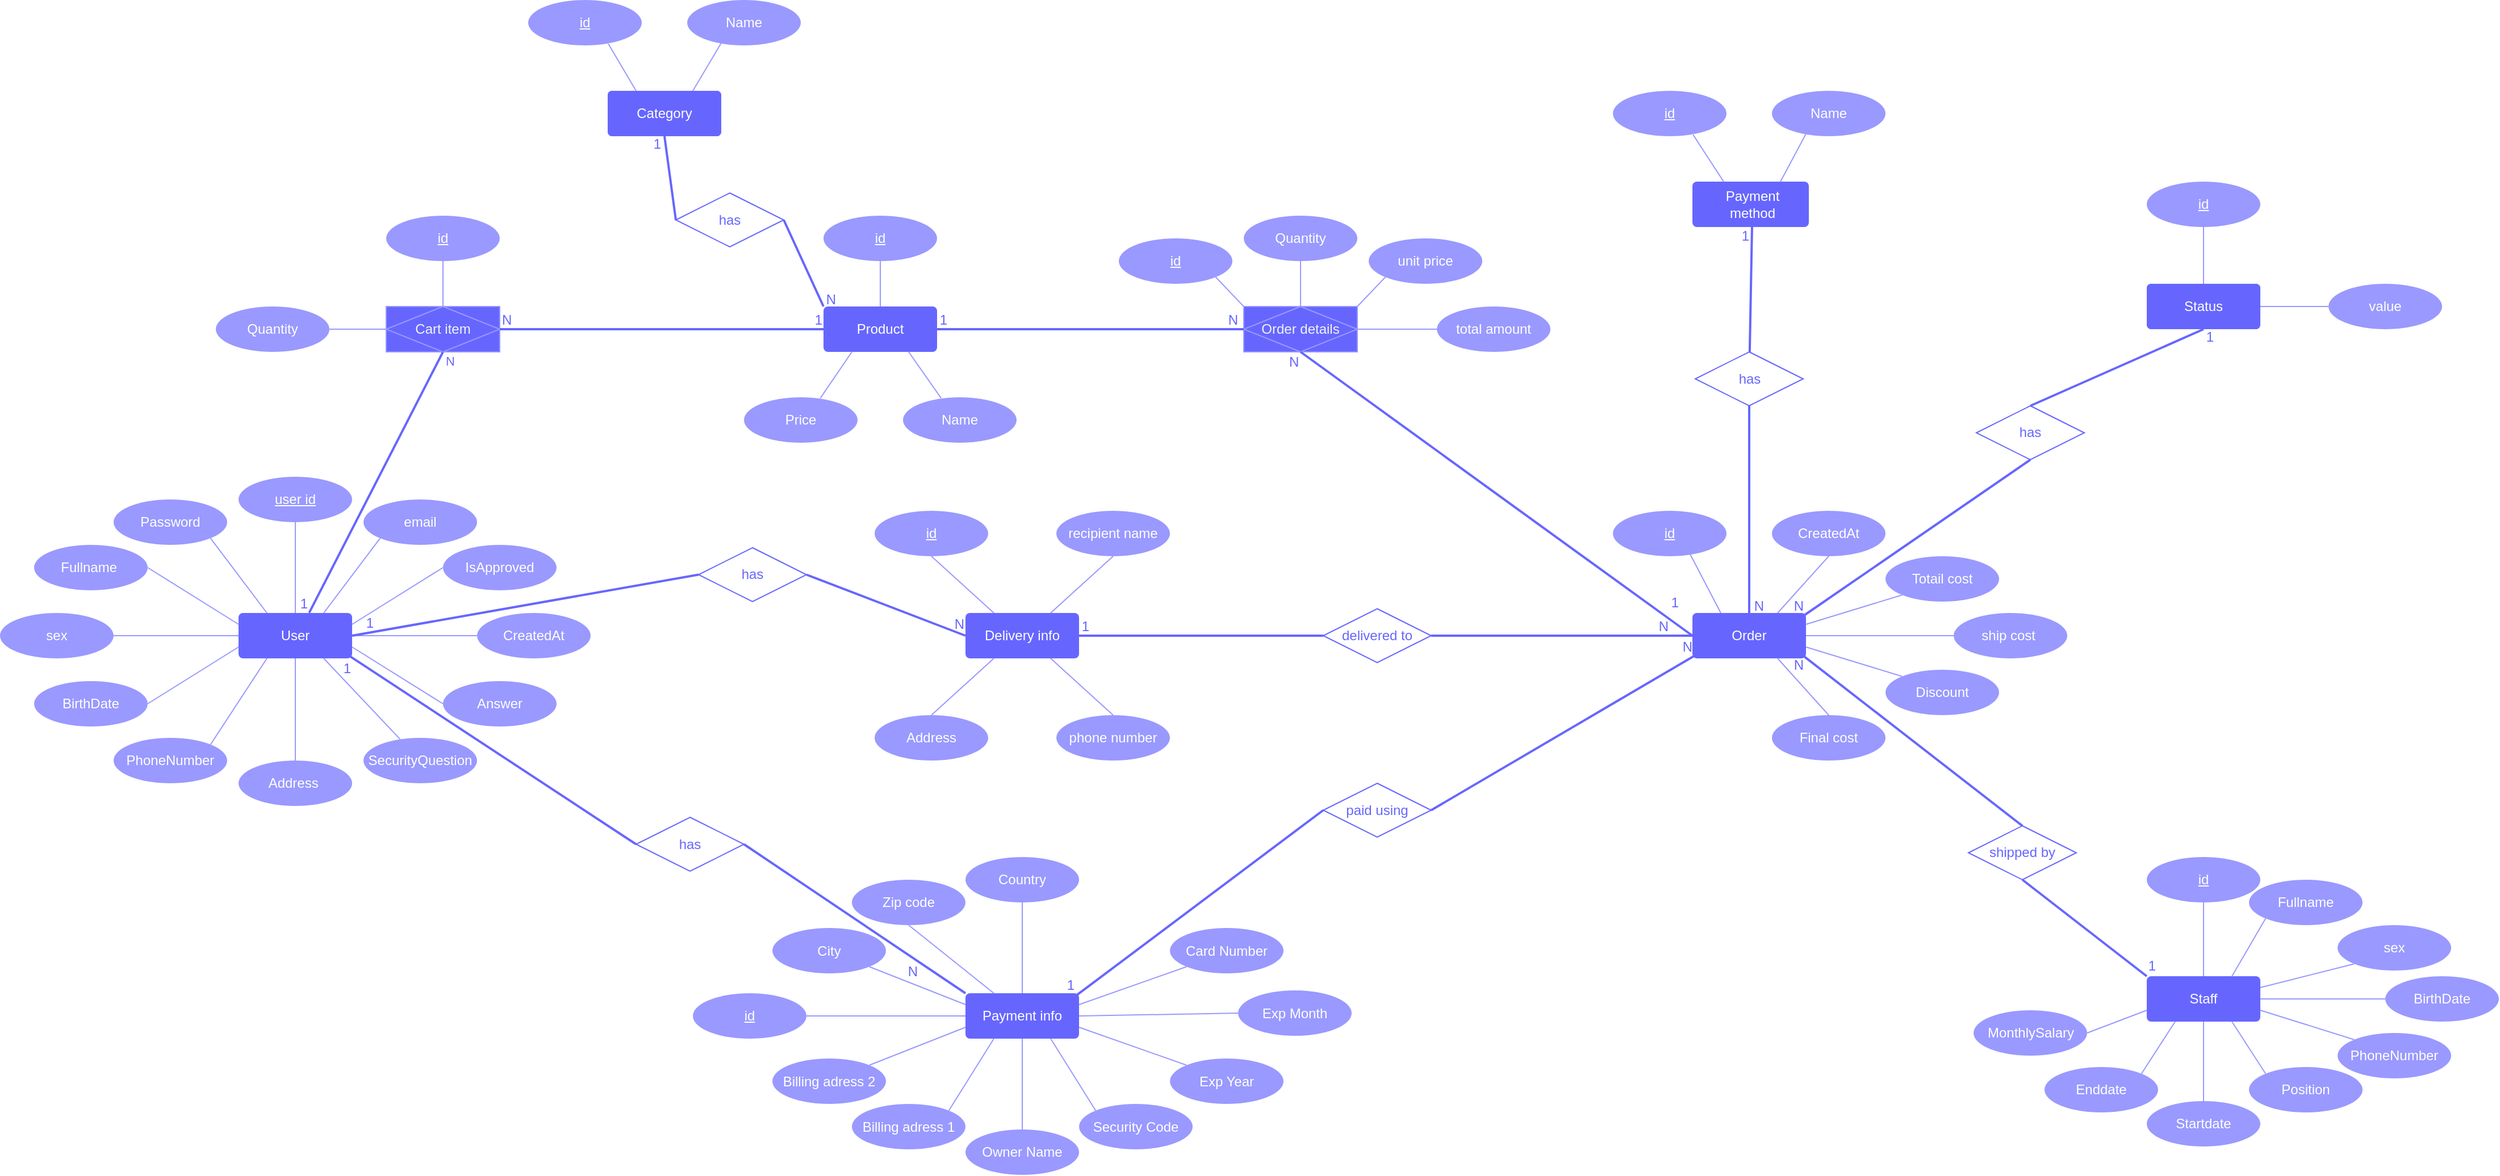 <mxfile version="24.5.4" type="device">
  <diagram name="Trang-1" id="nbeNxIkKPZL1l8hbyxrk">
    <mxGraphModel dx="2417" dy="2112" grid="1" gridSize="10" guides="1" tooltips="1" connect="1" arrows="1" fold="1" page="1" pageScale="1" pageWidth="827" pageHeight="1169" math="0" shadow="0">
      <root>
        <mxCell id="0" />
        <mxCell id="1" parent="0" />
        <mxCell id="r9IzJmFW5y46hCvMNoL_-2" value="User" style="rounded=1;arcSize=10;whiteSpace=wrap;html=1;align=center;fillColor=#6666FF;fontColor=#ffffff;strokeColor=none;fillStyle=solid;" parent="1" vertex="1">
          <mxGeometry x="170" y="330" width="100" height="40" as="geometry" />
        </mxCell>
        <mxCell id="r9IzJmFW5y46hCvMNoL_-3" value="email" style="ellipse;whiteSpace=wrap;html=1;align=center;fillColor=#9999ff;fontColor=#ffffff;strokeColor=none;fillStyle=solid;" parent="1" vertex="1">
          <mxGeometry x="280" y="230" width="100" height="40" as="geometry" />
        </mxCell>
        <mxCell id="r9IzJmFW5y46hCvMNoL_-4" value="user id" style="ellipse;whiteSpace=wrap;html=1;align=center;fontStyle=4;fillColor=#9999ff;strokeColor=none;fillStyle=solid;fontColor=#FFFFFF;horizontal=1;dashed=1;dashPattern=12 12;" parent="1" vertex="1">
          <mxGeometry x="170" y="210" width="100" height="40" as="geometry" />
        </mxCell>
        <mxCell id="r9IzJmFW5y46hCvMNoL_-5" value="Fullname&amp;nbsp;" style="ellipse;whiteSpace=wrap;html=1;align=center;fillColor=#9999ff;strokeColor=none;fillStyle=solid;fontColor=#FFFFFF;" parent="1" vertex="1">
          <mxGeometry x="-10" y="270" width="100" height="40" as="geometry" />
        </mxCell>
        <mxCell id="r9IzJmFW5y46hCvMNoL_-6" value="SecurityQuestion" style="ellipse;whiteSpace=wrap;html=1;align=center;fillColor=#9999ff;strokeColor=none;fillStyle=solid;fontColor=#FFFFFF;" parent="1" vertex="1">
          <mxGeometry x="280" y="440" width="100" height="40" as="geometry" />
        </mxCell>
        <mxCell id="r9IzJmFW5y46hCvMNoL_-7" value="Address&amp;nbsp;" style="ellipse;whiteSpace=wrap;html=1;align=center;fillColor=#9999ff;strokeColor=none;fillStyle=solid;fontColor=#FFFFFF;" parent="1" vertex="1">
          <mxGeometry x="170" y="460" width="100" height="40" as="geometry" />
        </mxCell>
        <mxCell id="r9IzJmFW5y46hCvMNoL_-8" value="PhoneNumber" style="ellipse;whiteSpace=wrap;html=1;align=center;fillColor=#9999ff;strokeColor=none;fillStyle=solid;fontColor=#FFFFFF;" parent="1" vertex="1">
          <mxGeometry x="60" y="440" width="100" height="40" as="geometry" />
        </mxCell>
        <mxCell id="r9IzJmFW5y46hCvMNoL_-9" value="BirthDate" style="ellipse;whiteSpace=wrap;html=1;align=center;fillColor=#9999ff;strokeColor=none;fillStyle=solid;fontColor=#FFFFFF;" parent="1" vertex="1">
          <mxGeometry x="-10" y="390" width="100" height="40" as="geometry" />
        </mxCell>
        <mxCell id="r9IzJmFW5y46hCvMNoL_-10" value="sex" style="ellipse;whiteSpace=wrap;html=1;align=center;fillColor=#9999ff;strokeColor=none;fillStyle=solid;fontColor=#FFFFFF;" parent="1" vertex="1">
          <mxGeometry x="-40" y="330" width="100" height="40" as="geometry" />
        </mxCell>
        <mxCell id="r9IzJmFW5y46hCvMNoL_-11" value="Password" style="ellipse;whiteSpace=wrap;html=1;align=center;fillColor=#9999ff;strokeColor=none;fillStyle=solid;fontColor=#FFFFFF;" parent="1" vertex="1">
          <mxGeometry x="60" y="230" width="100" height="40" as="geometry" />
        </mxCell>
        <mxCell id="r9IzJmFW5y46hCvMNoL_-14" value="CreatedAt" style="ellipse;whiteSpace=wrap;html=1;align=center;fillColor=#9999ff;strokeColor=none;fillStyle=solid;fontColor=#FFFFFF;" parent="1" vertex="1">
          <mxGeometry x="380" y="330" width="100" height="40" as="geometry" />
        </mxCell>
        <mxCell id="r9IzJmFW5y46hCvMNoL_-15" value="Answer" style="ellipse;whiteSpace=wrap;html=1;align=center;fillColor=#9999ff;strokeColor=none;fillStyle=solid;fontColor=#FFFFFF;" parent="1" vertex="1">
          <mxGeometry x="350" y="390" width="100" height="40" as="geometry" />
        </mxCell>
        <mxCell id="r9IzJmFW5y46hCvMNoL_-16" value="IsApproved" style="ellipse;whiteSpace=wrap;html=1;align=center;fillColor=#9999ff;strokeColor=none;fillStyle=solid;fontColor=#FFFFFF;" parent="1" vertex="1">
          <mxGeometry x="350" y="270" width="100" height="40" as="geometry" />
        </mxCell>
        <mxCell id="r9IzJmFW5y46hCvMNoL_-26" value="" style="endArrow=none;html=1;rounded=0;entryX=0.5;entryY=1;entryDx=0;entryDy=0;exitX=0.5;exitY=0;exitDx=0;exitDy=0;strokeColor=#9999ff;" parent="1" source="r9IzJmFW5y46hCvMNoL_-2" target="r9IzJmFW5y46hCvMNoL_-4" edge="1">
          <mxGeometry relative="1" as="geometry">
            <mxPoint x="330" y="420" as="sourcePoint" />
            <mxPoint x="490" y="420" as="targetPoint" />
          </mxGeometry>
        </mxCell>
        <mxCell id="r9IzJmFW5y46hCvMNoL_-27" value="" style="endArrow=none;html=1;rounded=0;entryX=0;entryY=1;entryDx=0;entryDy=0;exitX=0.75;exitY=0;exitDx=0;exitDy=0;strokeColor=#9999ff;" parent="1" source="r9IzJmFW5y46hCvMNoL_-2" target="r9IzJmFW5y46hCvMNoL_-3" edge="1">
          <mxGeometry relative="1" as="geometry">
            <mxPoint x="250" y="330" as="sourcePoint" />
            <mxPoint x="230" y="260" as="targetPoint" />
          </mxGeometry>
        </mxCell>
        <mxCell id="r9IzJmFW5y46hCvMNoL_-28" value="" style="endArrow=none;html=1;rounded=0;entryX=0;entryY=0.5;entryDx=0;entryDy=0;exitX=1;exitY=0.25;exitDx=0;exitDy=0;strokeColor=#9999ff;" parent="1" source="r9IzJmFW5y46hCvMNoL_-2" target="r9IzJmFW5y46hCvMNoL_-16" edge="1">
          <mxGeometry relative="1" as="geometry">
            <mxPoint x="240" y="350" as="sourcePoint" />
            <mxPoint x="240" y="270" as="targetPoint" />
          </mxGeometry>
        </mxCell>
        <mxCell id="r9IzJmFW5y46hCvMNoL_-29" value="" style="endArrow=none;html=1;rounded=0;entryX=0;entryY=0.5;entryDx=0;entryDy=0;exitX=1;exitY=0.5;exitDx=0;exitDy=0;strokeColor=#9999ff;" parent="1" source="r9IzJmFW5y46hCvMNoL_-2" target="r9IzJmFW5y46hCvMNoL_-14" edge="1">
          <mxGeometry relative="1" as="geometry">
            <mxPoint x="250" y="360" as="sourcePoint" />
            <mxPoint x="250" y="280" as="targetPoint" />
          </mxGeometry>
        </mxCell>
        <mxCell id="r9IzJmFW5y46hCvMNoL_-30" value="" style="endArrow=none;html=1;rounded=0;entryX=0;entryY=0.5;entryDx=0;entryDy=0;exitX=1;exitY=0.75;exitDx=0;exitDy=0;strokeColor=#9999ff;" parent="1" source="r9IzJmFW5y46hCvMNoL_-2" target="r9IzJmFW5y46hCvMNoL_-15" edge="1">
          <mxGeometry relative="1" as="geometry">
            <mxPoint x="260" y="370" as="sourcePoint" />
            <mxPoint x="260" y="290" as="targetPoint" />
          </mxGeometry>
        </mxCell>
        <mxCell id="r9IzJmFW5y46hCvMNoL_-31" value="" style="endArrow=none;html=1;rounded=0;exitX=0.75;exitY=1;exitDx=0;exitDy=0;strokeColor=#9999ff;" parent="1" source="r9IzJmFW5y46hCvMNoL_-2" target="r9IzJmFW5y46hCvMNoL_-6" edge="1">
          <mxGeometry relative="1" as="geometry">
            <mxPoint x="256" y="374" as="sourcePoint" />
            <mxPoint x="270" y="300" as="targetPoint" />
          </mxGeometry>
        </mxCell>
        <mxCell id="r9IzJmFW5y46hCvMNoL_-32" value="" style="endArrow=none;html=1;rounded=0;entryX=0.5;entryY=1;entryDx=0;entryDy=0;exitX=0.5;exitY=0;exitDx=0;exitDy=0;strokeColor=#9999ff;" parent="1" source="r9IzJmFW5y46hCvMNoL_-7" target="r9IzJmFW5y46hCvMNoL_-2" edge="1">
          <mxGeometry relative="1" as="geometry">
            <mxPoint x="280" y="390" as="sourcePoint" />
            <mxPoint x="280" y="310" as="targetPoint" />
          </mxGeometry>
        </mxCell>
        <mxCell id="r9IzJmFW5y46hCvMNoL_-33" value="" style="endArrow=none;html=1;rounded=0;entryX=0.25;entryY=1;entryDx=0;entryDy=0;exitX=1;exitY=0;exitDx=0;exitDy=0;strokeColor=#9999ff;" parent="1" source="r9IzJmFW5y46hCvMNoL_-8" target="r9IzJmFW5y46hCvMNoL_-2" edge="1">
          <mxGeometry relative="1" as="geometry">
            <mxPoint x="290" y="400" as="sourcePoint" />
            <mxPoint x="290" y="320" as="targetPoint" />
          </mxGeometry>
        </mxCell>
        <mxCell id="r9IzJmFW5y46hCvMNoL_-34" value="" style="endArrow=none;html=1;rounded=0;entryX=1;entryY=1;entryDx=0;entryDy=0;exitX=0.25;exitY=0;exitDx=0;exitDy=0;strokeColor=#9999ff;" parent="1" source="r9IzJmFW5y46hCvMNoL_-2" target="r9IzJmFW5y46hCvMNoL_-11" edge="1">
          <mxGeometry relative="1" as="geometry">
            <mxPoint x="300" y="410" as="sourcePoint" />
            <mxPoint x="300" y="330" as="targetPoint" />
          </mxGeometry>
        </mxCell>
        <mxCell id="r9IzJmFW5y46hCvMNoL_-35" value="" style="endArrow=none;html=1;rounded=0;entryX=1;entryY=0.5;entryDx=0;entryDy=0;exitX=0;exitY=0.5;exitDx=0;exitDy=0;strokeColor=#9999ff;" parent="1" source="r9IzJmFW5y46hCvMNoL_-2" target="r9IzJmFW5y46hCvMNoL_-10" edge="1">
          <mxGeometry relative="1" as="geometry">
            <mxPoint x="310" y="420" as="sourcePoint" />
            <mxPoint x="310" y="340" as="targetPoint" />
          </mxGeometry>
        </mxCell>
        <mxCell id="r9IzJmFW5y46hCvMNoL_-36" value="" style="endArrow=none;html=1;rounded=0;entryX=1;entryY=0.5;entryDx=0;entryDy=0;exitX=0;exitY=0.25;exitDx=0;exitDy=0;strokeColor=#9999ff;" parent="1" source="r9IzJmFW5y46hCvMNoL_-2" target="r9IzJmFW5y46hCvMNoL_-5" edge="1">
          <mxGeometry relative="1" as="geometry">
            <mxPoint x="320" y="430" as="sourcePoint" />
            <mxPoint x="320" y="350" as="targetPoint" />
          </mxGeometry>
        </mxCell>
        <mxCell id="r9IzJmFW5y46hCvMNoL_-37" value="" style="endArrow=none;html=1;rounded=0;entryX=1;entryY=0.5;entryDx=0;entryDy=0;exitX=0;exitY=0.75;exitDx=0;exitDy=0;strokeColor=#9999ff;" parent="1" source="r9IzJmFW5y46hCvMNoL_-2" target="r9IzJmFW5y46hCvMNoL_-9" edge="1">
          <mxGeometry relative="1" as="geometry">
            <mxPoint x="330" y="440" as="sourcePoint" />
            <mxPoint x="330" y="360" as="targetPoint" />
          </mxGeometry>
        </mxCell>
        <mxCell id="r9IzJmFW5y46hCvMNoL_-39" value="Cart item" style="shape=associativeEntity;whiteSpace=wrap;html=1;align=center;strokeColor=#9999ff;fillColor=#6666ff;fontColor=#f1f3f4;fillStyle=solid;" parent="1" vertex="1">
          <mxGeometry x="300" y="60" width="100" height="40" as="geometry" />
        </mxCell>
        <mxCell id="r9IzJmFW5y46hCvMNoL_-40" value="" style="endArrow=none;html=1;rounded=0;entryX=0.622;entryY=-0.004;entryDx=0;entryDy=0;entryPerimeter=0;exitX=0.5;exitY=1;exitDx=0;exitDy=0;strokeWidth=2;strokeColor=#6666ff;" parent="1" source="r9IzJmFW5y46hCvMNoL_-39" target="r9IzJmFW5y46hCvMNoL_-2" edge="1">
          <mxGeometry relative="1" as="geometry">
            <mxPoint x="250" y="260" as="sourcePoint" />
            <mxPoint x="410" y="260" as="targetPoint" />
          </mxGeometry>
        </mxCell>
        <mxCell id="r9IzJmFW5y46hCvMNoL_-41" value="1" style="resizable=0;html=1;whiteSpace=wrap;align=right;verticalAlign=bottom;fontColor=#6666ff;" parent="r9IzJmFW5y46hCvMNoL_-40" connectable="0" vertex="1">
          <mxGeometry x="1" relative="1" as="geometry" />
        </mxCell>
        <mxCell id="r9IzJmFW5y46hCvMNoL_-47" value="N" style="edgeLabel;html=1;align=center;verticalAlign=middle;resizable=0;points=[];fontColor=#6666ff;" parent="r9IzJmFW5y46hCvMNoL_-40" vertex="1" connectable="0">
          <mxGeometry x="-0.874" y="-2" relative="1" as="geometry">
            <mxPoint x="15" y="-6" as="offset" />
          </mxGeometry>
        </mxCell>
        <mxCell id="r9IzJmFW5y46hCvMNoL_-42" value="id" style="ellipse;whiteSpace=wrap;html=1;align=center;fontStyle=4;strokeColor=none;fillColor=#9999ff;fontColor=#FFFFFF;" parent="1" vertex="1">
          <mxGeometry x="300" y="-20" width="100" height="40" as="geometry" />
        </mxCell>
        <mxCell id="r9IzJmFW5y46hCvMNoL_-43" value="Quantity" style="ellipse;whiteSpace=wrap;html=1;align=center;fillColor=#9999ff;strokeColor=none;fontColor=#FFFFFF;" parent="1" vertex="1">
          <mxGeometry x="150" y="60" width="100" height="40" as="geometry" />
        </mxCell>
        <mxCell id="r9IzJmFW5y46hCvMNoL_-44" value="" style="endArrow=none;html=1;rounded=0;entryX=0.5;entryY=1;entryDx=0;entryDy=0;exitX=0.5;exitY=0;exitDx=0;exitDy=0;strokeColor=#9999ff;" parent="1" source="r9IzJmFW5y46hCvMNoL_-39" target="r9IzJmFW5y46hCvMNoL_-42" edge="1">
          <mxGeometry relative="1" as="geometry">
            <mxPoint x="220" y="150" as="sourcePoint" />
            <mxPoint x="380" y="150" as="targetPoint" />
          </mxGeometry>
        </mxCell>
        <mxCell id="r9IzJmFW5y46hCvMNoL_-45" value="" style="endArrow=none;html=1;rounded=0;entryX=1;entryY=0.5;entryDx=0;entryDy=0;exitX=0;exitY=0.5;exitDx=0;exitDy=0;strokeColor=#9999ff;" parent="1" source="r9IzJmFW5y46hCvMNoL_-39" target="r9IzJmFW5y46hCvMNoL_-43" edge="1">
          <mxGeometry relative="1" as="geometry">
            <mxPoint x="360" y="70" as="sourcePoint" />
            <mxPoint x="360" y="30" as="targetPoint" />
          </mxGeometry>
        </mxCell>
        <mxCell id="r9IzJmFW5y46hCvMNoL_-46" value="Product" style="rounded=1;arcSize=10;whiteSpace=wrap;html=1;align=center;strokeColor=none;fillColor=#6666ff;fontColor=#ffffff;" parent="1" vertex="1">
          <mxGeometry x="685" y="60" width="100" height="40" as="geometry" />
        </mxCell>
        <mxCell id="r9IzJmFW5y46hCvMNoL_-48" value="" style="endArrow=none;html=1;rounded=0;exitX=1;exitY=0.5;exitDx=0;exitDy=0;entryX=0;entryY=0.5;entryDx=0;entryDy=0;strokeWidth=2;strokeColor=#6666ff;" parent="1" source="r9IzJmFW5y46hCvMNoL_-39" target="r9IzJmFW5y46hCvMNoL_-46" edge="1">
          <mxGeometry relative="1" as="geometry">
            <mxPoint x="665" y="210" as="sourcePoint" />
            <mxPoint x="825" y="210" as="targetPoint" />
          </mxGeometry>
        </mxCell>
        <mxCell id="r9IzJmFW5y46hCvMNoL_-49" value="N" style="resizable=0;html=1;whiteSpace=wrap;align=left;verticalAlign=bottom;fontColor=#6666ff;" parent="r9IzJmFW5y46hCvMNoL_-48" connectable="0" vertex="1">
          <mxGeometry x="-1" relative="1" as="geometry" />
        </mxCell>
        <mxCell id="r9IzJmFW5y46hCvMNoL_-50" value="1" style="resizable=0;html=1;whiteSpace=wrap;align=right;verticalAlign=bottom;fontColor=#6666ff;" parent="r9IzJmFW5y46hCvMNoL_-48" connectable="0" vertex="1">
          <mxGeometry x="1" relative="1" as="geometry" />
        </mxCell>
        <mxCell id="r9IzJmFW5y46hCvMNoL_-51" value="id" style="ellipse;whiteSpace=wrap;html=1;align=center;fontStyle=4;strokeColor=none;fillColor=#9999ff;fontColor=#FFFFFF;" parent="1" vertex="1">
          <mxGeometry x="685" y="-20" width="100" height="40" as="geometry" />
        </mxCell>
        <mxCell id="r9IzJmFW5y46hCvMNoL_-52" value="Name" style="ellipse;whiteSpace=wrap;html=1;align=center;fillColor=#9999ff;strokeColor=none;fillStyle=solid;fontColor=#FFFFFF;" parent="1" vertex="1">
          <mxGeometry x="755" y="140" width="100" height="40" as="geometry" />
        </mxCell>
        <mxCell id="r9IzJmFW5y46hCvMNoL_-53" value="Price" style="ellipse;whiteSpace=wrap;html=1;align=center;fillColor=#9999ff;strokeColor=none;fillStyle=solid;fontColor=#FFFFFF;" parent="1" vertex="1">
          <mxGeometry x="615" y="140" width="100" height="40" as="geometry" />
        </mxCell>
        <mxCell id="r9IzJmFW5y46hCvMNoL_-54" value="" style="endArrow=none;html=1;rounded=0;entryX=0.5;entryY=1;entryDx=0;entryDy=0;exitX=0.5;exitY=0;exitDx=0;exitDy=0;strokeColor=#9999ff;" parent="1" source="r9IzJmFW5y46hCvMNoL_-46" target="r9IzJmFW5y46hCvMNoL_-51" edge="1">
          <mxGeometry relative="1" as="geometry">
            <mxPoint x="405" y="70" as="sourcePoint" />
            <mxPoint x="405" y="30" as="targetPoint" />
          </mxGeometry>
        </mxCell>
        <mxCell id="r9IzJmFW5y46hCvMNoL_-55" value="" style="endArrow=none;html=1;rounded=0;entryX=0.25;entryY=1;entryDx=0;entryDy=0;exitX=0.672;exitY=0.02;exitDx=0;exitDy=0;exitPerimeter=0;strokeColor=#9999ff;" parent="1" source="r9IzJmFW5y46hCvMNoL_-53" target="r9IzJmFW5y46hCvMNoL_-46" edge="1">
          <mxGeometry relative="1" as="geometry">
            <mxPoint x="745" y="70" as="sourcePoint" />
            <mxPoint x="745" y="30" as="targetPoint" />
          </mxGeometry>
        </mxCell>
        <mxCell id="r9IzJmFW5y46hCvMNoL_-56" value="" style="endArrow=none;html=1;rounded=0;entryX=0.75;entryY=1;entryDx=0;entryDy=0;exitX=0.336;exitY=0.02;exitDx=0;exitDy=0;exitPerimeter=0;strokeColor=#9999ff;" parent="1" source="r9IzJmFW5y46hCvMNoL_-52" target="r9IzJmFW5y46hCvMNoL_-46" edge="1">
          <mxGeometry relative="1" as="geometry">
            <mxPoint x="755" y="80" as="sourcePoint" />
            <mxPoint x="755" y="40" as="targetPoint" />
          </mxGeometry>
        </mxCell>
        <mxCell id="r9IzJmFW5y46hCvMNoL_-57" value="Category" style="rounded=1;arcSize=10;whiteSpace=wrap;html=1;align=center;strokeColor=none;fillColor=#6666ff;fontColor=#ffffff;" parent="1" vertex="1">
          <mxGeometry x="495" y="-130" width="100" height="40" as="geometry" />
        </mxCell>
        <mxCell id="r9IzJmFW5y46hCvMNoL_-60" value="Category" style="rounded=1;arcSize=10;whiteSpace=wrap;html=1;align=center;strokeColor=none;fillColor=#6666ff;fontColor=#ffffff;" parent="1" vertex="1">
          <mxGeometry x="495" y="-130" width="100" height="40" as="geometry" />
        </mxCell>
        <mxCell id="r9IzJmFW5y46hCvMNoL_-62" value="Name" style="ellipse;whiteSpace=wrap;html=1;align=center;fillColor=#9999ff;strokeColor=none;fillStyle=solid;fontColor=#FFFFFF;" parent="1" vertex="1">
          <mxGeometry x="565" y="-210" width="100" height="40" as="geometry" />
        </mxCell>
        <mxCell id="r9IzJmFW5y46hCvMNoL_-63" value="id" style="ellipse;whiteSpace=wrap;html=1;align=center;fontStyle=4;strokeColor=none;fillColor=#9999ff;fontColor=#FFFFFF;" parent="1" vertex="1">
          <mxGeometry x="425" y="-210" width="100" height="40" as="geometry" />
        </mxCell>
        <mxCell id="r9IzJmFW5y46hCvMNoL_-64" value="" style="endArrow=none;html=1;rounded=0;entryX=0.302;entryY=0.938;entryDx=0;entryDy=0;exitX=0.75;exitY=0;exitDx=0;exitDy=0;entryPerimeter=0;strokeColor=#9999ff;" parent="1" source="r9IzJmFW5y46hCvMNoL_-60" target="r9IzJmFW5y46hCvMNoL_-62" edge="1">
          <mxGeometry relative="1" as="geometry">
            <mxPoint x="725" y="30" as="sourcePoint" />
            <mxPoint x="725" y="-10" as="targetPoint" />
          </mxGeometry>
        </mxCell>
        <mxCell id="r9IzJmFW5y46hCvMNoL_-65" value="" style="endArrow=none;html=1;rounded=0;entryX=0.706;entryY=0.967;entryDx=0;entryDy=0;exitX=0.25;exitY=0;exitDx=0;exitDy=0;entryPerimeter=0;strokeColor=#9999ff;" parent="1" source="r9IzJmFW5y46hCvMNoL_-60" target="r9IzJmFW5y46hCvMNoL_-63" edge="1">
          <mxGeometry relative="1" as="geometry">
            <mxPoint x="580" y="-120" as="sourcePoint" />
            <mxPoint x="605" y="-162" as="targetPoint" />
          </mxGeometry>
        </mxCell>
        <mxCell id="r9IzJmFW5y46hCvMNoL_-69" value="has" style="shape=rhombus;perimeter=rhombusPerimeter;whiteSpace=wrap;html=1;align=center;fillColor=none;strokeColor=#6666ff;fontColor=#6666ff;" parent="1" vertex="1">
          <mxGeometry x="555" y="-40" width="95" height="47.5" as="geometry" />
        </mxCell>
        <mxCell id="r9IzJmFW5y46hCvMNoL_-70" value="" style="endArrow=none;html=1;rounded=0;entryX=0.5;entryY=1;entryDx=0;entryDy=0;exitX=0;exitY=0.5;exitDx=0;exitDy=0;strokeWidth=2;strokeColor=#6666ff;" parent="1" source="r9IzJmFW5y46hCvMNoL_-69" target="r9IzJmFW5y46hCvMNoL_-60" edge="1">
          <mxGeometry relative="1" as="geometry">
            <mxPoint x="665" as="sourcePoint" />
            <mxPoint x="825" as="targetPoint" />
          </mxGeometry>
        </mxCell>
        <mxCell id="r9IzJmFW5y46hCvMNoL_-71" value="1" style="resizable=0;html=1;whiteSpace=wrap;align=right;verticalAlign=bottom;fontColor=#6666ff;" parent="r9IzJmFW5y46hCvMNoL_-70" connectable="0" vertex="1">
          <mxGeometry x="1" relative="1" as="geometry">
            <mxPoint x="-1" y="16" as="offset" />
          </mxGeometry>
        </mxCell>
        <mxCell id="r9IzJmFW5y46hCvMNoL_-72" value="" style="endArrow=none;html=1;rounded=0;entryX=0;entryY=0;entryDx=0;entryDy=0;exitX=1;exitY=0.5;exitDx=0;exitDy=0;strokeWidth=2;strokeColor=#6666ff;" parent="1" source="r9IzJmFW5y46hCvMNoL_-69" target="r9IzJmFW5y46hCvMNoL_-46" edge="1">
          <mxGeometry relative="1" as="geometry">
            <mxPoint x="565" y="-6" as="sourcePoint" />
            <mxPoint x="555" y="-80" as="targetPoint" />
          </mxGeometry>
        </mxCell>
        <mxCell id="r9IzJmFW5y46hCvMNoL_-73" value="N" style="resizable=0;html=1;whiteSpace=wrap;align=right;verticalAlign=bottom;fontColor=#6666ff;" parent="r9IzJmFW5y46hCvMNoL_-72" connectable="0" vertex="1">
          <mxGeometry x="1" relative="1" as="geometry">
            <mxPoint x="12" y="2" as="offset" />
          </mxGeometry>
        </mxCell>
        <mxCell id="r9IzJmFW5y46hCvMNoL_-74" value="Order details" style="shape=associativeEntity;whiteSpace=wrap;html=1;align=center;strokeColor=#9999ff;fillColor=#6666ff;fontColor=#f1f3f4;fillStyle=solid;" parent="1" vertex="1">
          <mxGeometry x="1055" y="60" width="100" height="40" as="geometry" />
        </mxCell>
        <mxCell id="r9IzJmFW5y46hCvMNoL_-75" value="id" style="ellipse;whiteSpace=wrap;html=1;align=center;fontStyle=4;strokeColor=none;fillColor=#9999ff;fontColor=#FFFFFF;" parent="1" vertex="1">
          <mxGeometry x="945" width="100" height="40" as="geometry" />
        </mxCell>
        <mxCell id="r9IzJmFW5y46hCvMNoL_-76" value="Quantity" style="ellipse;whiteSpace=wrap;html=1;align=center;fillColor=#9999ff;strokeColor=none;fontColor=#FFFFFF;" parent="1" vertex="1">
          <mxGeometry x="1055" y="-20" width="100" height="40" as="geometry" />
        </mxCell>
        <mxCell id="r9IzJmFW5y46hCvMNoL_-77" value="unit price" style="ellipse;whiteSpace=wrap;html=1;align=center;fillColor=#9999ff;strokeColor=none;fontColor=#FFFFFF;" parent="1" vertex="1">
          <mxGeometry x="1165" width="100" height="40" as="geometry" />
        </mxCell>
        <mxCell id="r9IzJmFW5y46hCvMNoL_-78" value="total amount" style="ellipse;whiteSpace=wrap;html=1;align=center;fillColor=#9999ff;strokeColor=none;fontColor=#FFFFFF;" parent="1" vertex="1">
          <mxGeometry x="1225" y="60" width="100" height="40" as="geometry" />
        </mxCell>
        <mxCell id="r9IzJmFW5y46hCvMNoL_-80" value="" style="endArrow=none;html=1;rounded=0;entryX=1;entryY=1;entryDx=0;entryDy=0;exitX=0;exitY=0;exitDx=0;exitDy=0;strokeColor=#9999ff;" parent="1" source="r9IzJmFW5y46hCvMNoL_-74" target="r9IzJmFW5y46hCvMNoL_-75" edge="1">
          <mxGeometry relative="1" as="geometry">
            <mxPoint x="745" y="70" as="sourcePoint" />
            <mxPoint x="745" y="30" as="targetPoint" />
          </mxGeometry>
        </mxCell>
        <mxCell id="r9IzJmFW5y46hCvMNoL_-81" value="" style="endArrow=none;html=1;rounded=0;entryX=0.5;entryY=1;entryDx=0;entryDy=0;exitX=0.5;exitY=0;exitDx=0;exitDy=0;strokeColor=#9999ff;" parent="1" source="r9IzJmFW5y46hCvMNoL_-74" target="r9IzJmFW5y46hCvMNoL_-76" edge="1">
          <mxGeometry relative="1" as="geometry">
            <mxPoint x="755" y="80" as="sourcePoint" />
            <mxPoint x="755" y="40" as="targetPoint" />
          </mxGeometry>
        </mxCell>
        <mxCell id="r9IzJmFW5y46hCvMNoL_-82" value="" style="endArrow=none;html=1;rounded=0;entryX=0;entryY=1;entryDx=0;entryDy=0;exitX=1;exitY=0;exitDx=0;exitDy=0;strokeColor=#9999ff;" parent="1" source="r9IzJmFW5y46hCvMNoL_-74" target="r9IzJmFW5y46hCvMNoL_-77" edge="1">
          <mxGeometry relative="1" as="geometry">
            <mxPoint x="765" y="90" as="sourcePoint" />
            <mxPoint x="765" y="50" as="targetPoint" />
          </mxGeometry>
        </mxCell>
        <mxCell id="r9IzJmFW5y46hCvMNoL_-83" value="" style="endArrow=none;html=1;rounded=0;entryX=0;entryY=0.5;entryDx=0;entryDy=0;exitX=1;exitY=0.5;exitDx=0;exitDy=0;strokeColor=#9999ff;" parent="1" source="r9IzJmFW5y46hCvMNoL_-74" target="r9IzJmFW5y46hCvMNoL_-78" edge="1">
          <mxGeometry relative="1" as="geometry">
            <mxPoint x="1165" y="70" as="sourcePoint" />
            <mxPoint x="1190" y="44" as="targetPoint" />
          </mxGeometry>
        </mxCell>
        <mxCell id="r9IzJmFW5y46hCvMNoL_-86" value="" style="endArrow=none;html=1;rounded=0;exitX=0;exitY=0.5;exitDx=0;exitDy=0;entryX=1;entryY=0.5;entryDx=0;entryDy=0;strokeWidth=2;strokeColor=#6666ff;" parent="1" source="r9IzJmFW5y46hCvMNoL_-74" target="r9IzJmFW5y46hCvMNoL_-46" edge="1">
          <mxGeometry relative="1" as="geometry">
            <mxPoint x="455" y="90" as="sourcePoint" />
            <mxPoint x="695" y="90" as="targetPoint" />
          </mxGeometry>
        </mxCell>
        <mxCell id="r9IzJmFW5y46hCvMNoL_-87" value="N" style="resizable=0;html=1;whiteSpace=wrap;align=left;verticalAlign=bottom;fontColor=#6666ff;" parent="r9IzJmFW5y46hCvMNoL_-86" connectable="0" vertex="1">
          <mxGeometry x="-1" relative="1" as="geometry" />
        </mxCell>
        <mxCell id="r9IzJmFW5y46hCvMNoL_-88" value="1" style="resizable=0;html=1;whiteSpace=wrap;align=right;verticalAlign=bottom;fontColor=#6666ff;" parent="r9IzJmFW5y46hCvMNoL_-86" connectable="0" vertex="1">
          <mxGeometry x="1" relative="1" as="geometry" />
        </mxCell>
        <mxCell id="r9IzJmFW5y46hCvMNoL_-90" value="1" style="resizable=0;html=1;whiteSpace=wrap;align=right;verticalAlign=bottom;fontColor=#6666ff;" parent="1" connectable="0" vertex="1">
          <mxGeometry x="695" y="90" as="geometry" />
        </mxCell>
        <mxCell id="r9IzJmFW5y46hCvMNoL_-91" value="1" style="resizable=0;html=1;whiteSpace=wrap;align=right;verticalAlign=bottom;fontColor=#6666ff;" parent="1" connectable="0" vertex="1">
          <mxGeometry x="795" y="80" as="geometry" />
        </mxCell>
        <mxCell id="r9IzJmFW5y46hCvMNoL_-92" value="N" style="resizable=0;html=1;whiteSpace=wrap;align=right;verticalAlign=bottom;fontColor=#6666ff;" parent="1" connectable="0" vertex="1">
          <mxGeometry x="710.998" y="78.002" as="geometry">
            <mxPoint x="341" y="2" as="offset" />
          </mxGeometry>
        </mxCell>
        <mxCell id="r9IzJmFW5y46hCvMNoL_-93" value="Order" style="rounded=1;arcSize=10;whiteSpace=wrap;html=1;align=center;strokeColor=none;fillColor=#6666ff;fontColor=#ffffff;" parent="1" vertex="1">
          <mxGeometry x="1450" y="330" width="100" height="40" as="geometry" />
        </mxCell>
        <mxCell id="r9IzJmFW5y46hCvMNoL_-94" value="id" style="ellipse;whiteSpace=wrap;html=1;align=center;fontStyle=4;strokeColor=none;fillColor=#9999ff;fontColor=#FFFFFF;" parent="1" vertex="1">
          <mxGeometry x="1380" y="240" width="100" height="40" as="geometry" />
        </mxCell>
        <mxCell id="r9IzJmFW5y46hCvMNoL_-95" value="CreatedAt" style="ellipse;whiteSpace=wrap;html=1;align=center;fillColor=#9999ff;strokeColor=none;fillStyle=solid;fontColor=#FFFFFF;" parent="1" vertex="1">
          <mxGeometry x="1520" y="240" width="100" height="40" as="geometry" />
        </mxCell>
        <mxCell id="r9IzJmFW5y46hCvMNoL_-96" value="ship cost&amp;nbsp;" style="ellipse;whiteSpace=wrap;html=1;align=center;fillColor=#9999ff;strokeColor=none;fillStyle=solid;fontColor=#FFFFFF;" parent="1" vertex="1">
          <mxGeometry x="1680" y="330" width="100" height="40" as="geometry" />
        </mxCell>
        <mxCell id="r9IzJmFW5y46hCvMNoL_-97" value="Totail cost" style="ellipse;whiteSpace=wrap;html=1;align=center;fillColor=#9999ff;strokeColor=none;fillStyle=solid;fontColor=#FFFFFF;" parent="1" vertex="1">
          <mxGeometry x="1620" y="280" width="100" height="40" as="geometry" />
        </mxCell>
        <mxCell id="r9IzJmFW5y46hCvMNoL_-98" value="Discount" style="ellipse;whiteSpace=wrap;html=1;align=center;fillColor=#9999ff;strokeColor=none;fillStyle=solid;fontColor=#FFFFFF;" parent="1" vertex="1">
          <mxGeometry x="1620" y="380" width="100" height="40" as="geometry" />
        </mxCell>
        <mxCell id="r9IzJmFW5y46hCvMNoL_-100" value="Final cost" style="ellipse;whiteSpace=wrap;html=1;align=center;fillColor=#9999ff;strokeColor=none;fillStyle=solid;fontColor=#FFFFFF;" parent="1" vertex="1">
          <mxGeometry x="1520" y="420" width="100" height="40" as="geometry" />
        </mxCell>
        <mxCell id="r9IzJmFW5y46hCvMNoL_-101" value="" style="endArrow=none;html=1;rounded=0;entryX=0.681;entryY=0.96;entryDx=0;entryDy=0;exitX=0.25;exitY=0;exitDx=0;exitDy=0;strokeColor=#9999ff;entryPerimeter=0;" parent="1" source="r9IzJmFW5y46hCvMNoL_-93" target="r9IzJmFW5y46hCvMNoL_-94" edge="1">
          <mxGeometry relative="1" as="geometry">
            <mxPoint x="1160" y="-20" as="sourcePoint" />
            <mxPoint x="1230" y="-20" as="targetPoint" />
          </mxGeometry>
        </mxCell>
        <mxCell id="r9IzJmFW5y46hCvMNoL_-102" value="" style="endArrow=none;html=1;rounded=0;entryX=0.5;entryY=1;entryDx=0;entryDy=0;exitX=0.75;exitY=0;exitDx=0;exitDy=0;strokeColor=#9999ff;" parent="1" source="r9IzJmFW5y46hCvMNoL_-93" target="r9IzJmFW5y46hCvMNoL_-95" edge="1">
          <mxGeometry relative="1" as="geometry">
            <mxPoint x="1485" y="340" as="sourcePoint" />
            <mxPoint x="1448" y="288" as="targetPoint" />
          </mxGeometry>
        </mxCell>
        <mxCell id="r9IzJmFW5y46hCvMNoL_-103" value="" style="endArrow=none;html=1;rounded=0;entryX=0;entryY=1;entryDx=0;entryDy=0;strokeColor=#9999ff;fontStyle=1;exitX=1;exitY=0.25;exitDx=0;exitDy=0;" parent="1" source="r9IzJmFW5y46hCvMNoL_-93" target="r9IzJmFW5y46hCvMNoL_-97" edge="1">
          <mxGeometry relative="1" as="geometry">
            <mxPoint x="1550" y="330" as="sourcePoint" />
            <mxPoint x="1458" y="298" as="targetPoint" />
          </mxGeometry>
        </mxCell>
        <mxCell id="r9IzJmFW5y46hCvMNoL_-104" value="" style="endArrow=none;html=1;rounded=0;entryX=0;entryY=0.5;entryDx=0;entryDy=0;exitX=1;exitY=0.5;exitDx=0;exitDy=0;strokeColor=#9999ff;" parent="1" source="r9IzJmFW5y46hCvMNoL_-93" target="r9IzJmFW5y46hCvMNoL_-96" edge="1">
          <mxGeometry relative="1" as="geometry">
            <mxPoint x="1505" y="360" as="sourcePoint" />
            <mxPoint x="1468" y="308" as="targetPoint" />
          </mxGeometry>
        </mxCell>
        <mxCell id="r9IzJmFW5y46hCvMNoL_-105" value="" style="endArrow=none;html=1;rounded=0;entryX=0;entryY=0;entryDx=0;entryDy=0;strokeColor=#9999ff;fontStyle=1;exitX=1;exitY=0.75;exitDx=0;exitDy=0;" parent="1" source="r9IzJmFW5y46hCvMNoL_-93" target="r9IzJmFW5y46hCvMNoL_-98" edge="1">
          <mxGeometry relative="1" as="geometry">
            <mxPoint x="1560" y="350" as="sourcePoint" />
            <mxPoint x="1645" y="324" as="targetPoint" />
          </mxGeometry>
        </mxCell>
        <mxCell id="r9IzJmFW5y46hCvMNoL_-106" value="" style="endArrow=none;html=1;rounded=0;entryX=0.5;entryY=0;entryDx=0;entryDy=0;strokeColor=#9999ff;fontStyle=1;exitX=0.75;exitY=1;exitDx=0;exitDy=0;" parent="1" source="r9IzJmFW5y46hCvMNoL_-93" target="r9IzJmFW5y46hCvMNoL_-100" edge="1">
          <mxGeometry relative="1" as="geometry">
            <mxPoint x="1570" y="360" as="sourcePoint" />
            <mxPoint x="1655" y="334" as="targetPoint" />
          </mxGeometry>
        </mxCell>
        <mxCell id="r9IzJmFW5y46hCvMNoL_-108" value="" style="endArrow=none;html=1;rounded=0;exitX=0.5;exitY=1;exitDx=0;exitDy=0;entryX=0;entryY=0.5;entryDx=0;entryDy=0;strokeWidth=2;strokeColor=#6666ff;" parent="1" source="r9IzJmFW5y46hCvMNoL_-74" target="r9IzJmFW5y46hCvMNoL_-93" edge="1">
          <mxGeometry relative="1" as="geometry">
            <mxPoint x="1190" y="150" as="sourcePoint" />
            <mxPoint x="920" y="150" as="targetPoint" />
          </mxGeometry>
        </mxCell>
        <mxCell id="r9IzJmFW5y46hCvMNoL_-109" value="N" style="resizable=0;html=1;whiteSpace=wrap;align=left;verticalAlign=bottom;fontColor=#6666ff;" parent="r9IzJmFW5y46hCvMNoL_-108" connectable="0" vertex="1">
          <mxGeometry x="-1" relative="1" as="geometry">
            <mxPoint x="-12" y="17" as="offset" />
          </mxGeometry>
        </mxCell>
        <mxCell id="r9IzJmFW5y46hCvMNoL_-110" value="1" style="resizable=0;html=1;whiteSpace=wrap;align=right;verticalAlign=bottom;fontColor=#6666ff;" parent="r9IzJmFW5y46hCvMNoL_-108" connectable="0" vertex="1">
          <mxGeometry x="1" relative="1" as="geometry">
            <mxPoint x="-10" y="-20" as="offset" />
          </mxGeometry>
        </mxCell>
        <mxCell id="r9IzJmFW5y46hCvMNoL_-111" value="has" style="shape=rhombus;perimeter=rhombusPerimeter;whiteSpace=wrap;html=1;align=center;fillColor=none;strokeColor=#6666ff;fontColor=#6666ff;" parent="1" vertex="1">
          <mxGeometry x="1452.5" y="100" width="95" height="47.5" as="geometry" />
        </mxCell>
        <mxCell id="r9IzJmFW5y46hCvMNoL_-112" value="has" style="shape=rhombus;perimeter=rhombusPerimeter;whiteSpace=wrap;html=1;align=center;fillColor=none;strokeColor=#6666ff;fontColor=#6666ff;" parent="1" vertex="1">
          <mxGeometry x="1700" y="147.5" width="95" height="47.5" as="geometry" />
        </mxCell>
        <mxCell id="r9IzJmFW5y46hCvMNoL_-113" value="Category" style="rounded=1;arcSize=10;whiteSpace=wrap;html=1;align=center;strokeColor=none;fillColor=#6666ff;fontColor=#ffffff;" parent="1" vertex="1">
          <mxGeometry x="1450" y="-50" width="100" height="40" as="geometry" />
        </mxCell>
        <mxCell id="r9IzJmFW5y46hCvMNoL_-114" value="Payment&lt;br&gt;method" style="rounded=1;arcSize=10;whiteSpace=wrap;html=1;align=center;strokeColor=none;fillColor=#6666ff;fontColor=#ffffff;" parent="1" vertex="1">
          <mxGeometry x="1452.5" y="-50" width="100" height="40" as="geometry" />
        </mxCell>
        <mxCell id="r9IzJmFW5y46hCvMNoL_-115" value="Name" style="ellipse;whiteSpace=wrap;html=1;align=center;fillColor=#9999ff;strokeColor=none;fillStyle=solid;fontColor=#FFFFFF;" parent="1" vertex="1">
          <mxGeometry x="1520" y="-130" width="100" height="40" as="geometry" />
        </mxCell>
        <mxCell id="r9IzJmFW5y46hCvMNoL_-116" value="id" style="ellipse;whiteSpace=wrap;html=1;align=center;fontStyle=4;strokeColor=none;fillColor=#9999ff;fontColor=#FFFFFF;" parent="1" vertex="1">
          <mxGeometry x="1380" y="-130" width="100" height="40" as="geometry" />
        </mxCell>
        <mxCell id="r9IzJmFW5y46hCvMNoL_-117" value="" style="endArrow=none;html=1;rounded=0;entryX=0.302;entryY=0.938;entryDx=0;entryDy=0;exitX=0.75;exitY=0;exitDx=0;exitDy=0;entryPerimeter=0;strokeColor=#9999ff;" parent="1" source="r9IzJmFW5y46hCvMNoL_-114" target="r9IzJmFW5y46hCvMNoL_-115" edge="1">
          <mxGeometry relative="1" as="geometry">
            <mxPoint x="1680" y="110" as="sourcePoint" />
            <mxPoint x="1680" y="70" as="targetPoint" />
          </mxGeometry>
        </mxCell>
        <mxCell id="r9IzJmFW5y46hCvMNoL_-118" value="" style="endArrow=none;html=1;rounded=0;entryX=0.706;entryY=0.967;entryDx=0;entryDy=0;exitX=0.25;exitY=0;exitDx=0;exitDy=0;entryPerimeter=0;strokeColor=#9999ff;" parent="1" source="r9IzJmFW5y46hCvMNoL_-114" target="r9IzJmFW5y46hCvMNoL_-116" edge="1">
          <mxGeometry relative="1" as="geometry">
            <mxPoint x="1535" y="-40" as="sourcePoint" />
            <mxPoint x="1560" y="-82" as="targetPoint" />
          </mxGeometry>
        </mxCell>
        <mxCell id="r9IzJmFW5y46hCvMNoL_-119" value="Category" style="rounded=1;arcSize=10;whiteSpace=wrap;html=1;align=center;strokeColor=none;fillColor=#6666ff;fontColor=#ffffff;" parent="1" vertex="1">
          <mxGeometry x="1850" y="40" width="100" height="40" as="geometry" />
        </mxCell>
        <mxCell id="r9IzJmFW5y46hCvMNoL_-120" value="Status" style="rounded=1;arcSize=10;whiteSpace=wrap;html=1;align=center;strokeColor=none;fillColor=#6666ff;fontColor=#ffffff;" parent="1" vertex="1">
          <mxGeometry x="1850" y="40" width="100" height="40" as="geometry" />
        </mxCell>
        <mxCell id="r9IzJmFW5y46hCvMNoL_-121" value="value" style="ellipse;whiteSpace=wrap;html=1;align=center;fillColor=#9999ff;strokeColor=none;fillStyle=solid;fontColor=#FFFFFF;" parent="1" vertex="1">
          <mxGeometry x="2010" y="40" width="100" height="40" as="geometry" />
        </mxCell>
        <mxCell id="r9IzJmFW5y46hCvMNoL_-122" value="id" style="ellipse;whiteSpace=wrap;html=1;align=center;fontStyle=4;strokeColor=none;fillColor=#9999ff;fontColor=#FFFFFF;" parent="1" vertex="1">
          <mxGeometry x="1850" y="-50" width="100" height="40" as="geometry" />
        </mxCell>
        <mxCell id="r9IzJmFW5y46hCvMNoL_-123" value="" style="endArrow=none;html=1;rounded=0;entryX=0;entryY=0.5;entryDx=0;entryDy=0;exitX=1;exitY=0.5;exitDx=0;exitDy=0;strokeColor=#9999ff;" parent="1" source="r9IzJmFW5y46hCvMNoL_-120" target="r9IzJmFW5y46hCvMNoL_-121" edge="1">
          <mxGeometry relative="1" as="geometry">
            <mxPoint x="2080" y="200" as="sourcePoint" />
            <mxPoint x="2080" y="160" as="targetPoint" />
          </mxGeometry>
        </mxCell>
        <mxCell id="r9IzJmFW5y46hCvMNoL_-124" value="" style="endArrow=none;html=1;rounded=0;entryX=0.5;entryY=1;entryDx=0;entryDy=0;exitX=0.5;exitY=0;exitDx=0;exitDy=0;strokeColor=#9999ff;" parent="1" source="r9IzJmFW5y46hCvMNoL_-120" target="r9IzJmFW5y46hCvMNoL_-122" edge="1">
          <mxGeometry relative="1" as="geometry">
            <mxPoint x="1935" y="50" as="sourcePoint" />
            <mxPoint x="1960" y="8" as="targetPoint" />
          </mxGeometry>
        </mxCell>
        <mxCell id="r9IzJmFW5y46hCvMNoL_-125" value="" style="endArrow=none;html=1;rounded=0;entryX=0.5;entryY=0;entryDx=0;entryDy=0;exitX=0.5;exitY=1;exitDx=0;exitDy=0;strokeWidth=2;strokeColor=#6666ff;" parent="1" source="r9IzJmFW5y46hCvMNoL_-111" target="r9IzJmFW5y46hCvMNoL_-93" edge="1">
          <mxGeometry relative="1" as="geometry">
            <mxPoint x="655" y="-116" as="sourcePoint" />
            <mxPoint x="690" y="-40" as="targetPoint" />
          </mxGeometry>
        </mxCell>
        <mxCell id="r9IzJmFW5y46hCvMNoL_-126" value="N" style="resizable=0;html=1;whiteSpace=wrap;align=right;verticalAlign=bottom;fontColor=#6666ff;" parent="r9IzJmFW5y46hCvMNoL_-125" connectable="0" vertex="1">
          <mxGeometry x="1" relative="1" as="geometry">
            <mxPoint x="14" y="2" as="offset" />
          </mxGeometry>
        </mxCell>
        <mxCell id="r9IzJmFW5y46hCvMNoL_-127" value="" style="endArrow=none;html=1;rounded=0;entryX=0.5;entryY=1;entryDx=0;entryDy=0;strokeWidth=2;strokeColor=#6666ff;" parent="1" source="r9IzJmFW5y46hCvMNoL_-111" target="r9IzJmFW5y46hCvMNoL_-114" edge="1">
          <mxGeometry relative="1" as="geometry">
            <mxPoint x="560" y="-116" as="sourcePoint" />
            <mxPoint x="550" y="-190" as="targetPoint" />
          </mxGeometry>
        </mxCell>
        <mxCell id="r9IzJmFW5y46hCvMNoL_-128" value="1" style="resizable=0;html=1;whiteSpace=wrap;align=right;verticalAlign=bottom;fontColor=#6666ff;" parent="r9IzJmFW5y46hCvMNoL_-127" connectable="0" vertex="1">
          <mxGeometry x="1" relative="1" as="geometry">
            <mxPoint x="-1" y="16" as="offset" />
          </mxGeometry>
        </mxCell>
        <mxCell id="r9IzJmFW5y46hCvMNoL_-129" value="" style="endArrow=none;html=1;rounded=0;exitX=0.5;exitY=1;exitDx=0;exitDy=0;strokeWidth=2;strokeColor=#6666ff;entryX=0.974;entryY=0.069;entryDx=0;entryDy=0;entryPerimeter=0;" parent="1" source="r9IzJmFW5y46hCvMNoL_-112" target="r9IzJmFW5y46hCvMNoL_-93" edge="1">
          <mxGeometry relative="1" as="geometry">
            <mxPoint x="1510" y="158" as="sourcePoint" />
            <mxPoint x="1550" y="330" as="targetPoint" />
          </mxGeometry>
        </mxCell>
        <mxCell id="r9IzJmFW5y46hCvMNoL_-130" value="N" style="resizable=0;html=1;whiteSpace=wrap;align=right;verticalAlign=bottom;fontColor=#6666ff;" parent="r9IzJmFW5y46hCvMNoL_-129" connectable="0" vertex="1">
          <mxGeometry x="1" relative="1" as="geometry">
            <mxPoint x="2" as="offset" />
          </mxGeometry>
        </mxCell>
        <mxCell id="r9IzJmFW5y46hCvMNoL_-131" value="" style="endArrow=none;html=1;rounded=0;entryX=0.5;entryY=1;entryDx=0;entryDy=0;strokeWidth=2;strokeColor=#6666ff;exitX=0.5;exitY=0;exitDx=0;exitDy=0;" parent="1" source="r9IzJmFW5y46hCvMNoL_-112" target="r9IzJmFW5y46hCvMNoL_-120" edge="1">
          <mxGeometry relative="1" as="geometry">
            <mxPoint x="1510" y="110" as="sourcePoint" />
            <mxPoint x="1513" as="targetPoint" />
          </mxGeometry>
        </mxCell>
        <mxCell id="r9IzJmFW5y46hCvMNoL_-132" value="1" style="resizable=0;html=1;whiteSpace=wrap;align=right;verticalAlign=bottom;fontColor=#6666ff;" parent="r9IzJmFW5y46hCvMNoL_-131" connectable="0" vertex="1">
          <mxGeometry x="1" relative="1" as="geometry">
            <mxPoint x="10" y="16" as="offset" />
          </mxGeometry>
        </mxCell>
        <mxCell id="vPIxwhePFeFq_k7rVSuH-3" value="shipped by" style="shape=rhombus;perimeter=rhombusPerimeter;whiteSpace=wrap;html=1;align=center;fillColor=none;strokeColor=#6666ff;fontColor=#6666ff;" parent="1" vertex="1">
          <mxGeometry x="1693" y="517.5" width="95" height="47.5" as="geometry" />
        </mxCell>
        <mxCell id="vPIxwhePFeFq_k7rVSuH-4" value="Staff" style="rounded=1;arcSize=10;whiteSpace=wrap;html=1;align=center;strokeColor=none;fillColor=#6666ff;fontColor=#ffffff;" parent="1" vertex="1">
          <mxGeometry x="1850" y="650" width="100" height="40" as="geometry" />
        </mxCell>
        <mxCell id="vPIxwhePFeFq_k7rVSuH-5" value="Position" style="ellipse;whiteSpace=wrap;html=1;align=center;fillColor=#9999ff;strokeColor=none;fillStyle=solid;fontColor=#FFFFFF;" parent="1" vertex="1">
          <mxGeometry x="1940" y="730" width="100" height="40" as="geometry" />
        </mxCell>
        <mxCell id="vPIxwhePFeFq_k7rVSuH-6" value="id" style="ellipse;whiteSpace=wrap;html=1;align=center;fontStyle=4;strokeColor=none;fillColor=#9999ff;fontColor=#FFFFFF;" parent="1" vertex="1">
          <mxGeometry x="1850" y="545" width="100" height="40" as="geometry" />
        </mxCell>
        <mxCell id="vPIxwhePFeFq_k7rVSuH-7" value="" style="endArrow=none;html=1;rounded=0;exitX=0.5;exitY=0;exitDx=0;exitDy=0;strokeWidth=2;strokeColor=#6666ff;entryX=0.987;entryY=0.964;entryDx=0;entryDy=0;entryPerimeter=0;" parent="1" source="vPIxwhePFeFq_k7rVSuH-3" target="r9IzJmFW5y46hCvMNoL_-93" edge="1">
          <mxGeometry relative="1" as="geometry">
            <mxPoint x="1503" y="528" as="sourcePoint" />
            <mxPoint x="1550" y="370" as="targetPoint" />
          </mxGeometry>
        </mxCell>
        <mxCell id="vPIxwhePFeFq_k7rVSuH-8" value="N" style="resizable=0;html=1;whiteSpace=wrap;align=right;verticalAlign=bottom;fontColor=#6666ff;" parent="vPIxwhePFeFq_k7rVSuH-7" connectable="0" vertex="1">
          <mxGeometry x="1" relative="1" as="geometry">
            <mxPoint x="1" y="16" as="offset" />
          </mxGeometry>
        </mxCell>
        <mxCell id="vPIxwhePFeFq_k7rVSuH-9" value="" style="endArrow=none;html=1;rounded=0;entryX=0;entryY=0;entryDx=0;entryDy=0;strokeWidth=2;strokeColor=#6666ff;exitX=0.5;exitY=1;exitDx=0;exitDy=0;" parent="1" source="vPIxwhePFeFq_k7rVSuH-3" target="vPIxwhePFeFq_k7rVSuH-4" edge="1">
          <mxGeometry relative="1" as="geometry">
            <mxPoint x="1503" y="480" as="sourcePoint" />
            <mxPoint x="1506" y="370" as="targetPoint" />
          </mxGeometry>
        </mxCell>
        <mxCell id="vPIxwhePFeFq_k7rVSuH-10" value="1" style="resizable=0;html=1;whiteSpace=wrap;align=right;verticalAlign=bottom;fontColor=#6666ff;" parent="vPIxwhePFeFq_k7rVSuH-9" connectable="0" vertex="1">
          <mxGeometry x="1" relative="1" as="geometry">
            <mxPoint x="10" as="offset" />
          </mxGeometry>
        </mxCell>
        <mxCell id="vPIxwhePFeFq_k7rVSuH-13" value="PhoneNumber" style="ellipse;whiteSpace=wrap;html=1;align=center;fillColor=#9999ff;strokeColor=none;fillStyle=solid;fontColor=#FFFFFF;" parent="1" vertex="1">
          <mxGeometry x="2018" y="700" width="100" height="40" as="geometry" />
        </mxCell>
        <mxCell id="vPIxwhePFeFq_k7rVSuH-14" value="BirthDate" style="ellipse;whiteSpace=wrap;html=1;align=center;fillColor=#9999ff;strokeColor=none;fillStyle=solid;fontColor=#FFFFFF;" parent="1" vertex="1">
          <mxGeometry x="2060" y="650" width="100" height="40" as="geometry" />
        </mxCell>
        <mxCell id="vPIxwhePFeFq_k7rVSuH-15" value="sex" style="ellipse;whiteSpace=wrap;html=1;align=center;fillColor=#9999ff;strokeColor=none;fillStyle=solid;fontColor=#FFFFFF;" parent="1" vertex="1">
          <mxGeometry x="2018" y="605" width="100" height="40" as="geometry" />
        </mxCell>
        <mxCell id="vPIxwhePFeFq_k7rVSuH-16" value="Fullname" style="ellipse;whiteSpace=wrap;html=1;align=center;fillColor=#9999ff;strokeColor=none;fillStyle=solid;fontColor=#FFFFFF;" parent="1" vertex="1">
          <mxGeometry x="1940" y="565" width="100" height="40" as="geometry" />
        </mxCell>
        <mxCell id="vPIxwhePFeFq_k7rVSuH-17" value="Startdate" style="ellipse;whiteSpace=wrap;html=1;align=center;fillColor=#9999ff;strokeColor=none;fillStyle=solid;fontColor=#FFFFFF;" parent="1" vertex="1">
          <mxGeometry x="1850" y="760" width="100" height="40" as="geometry" />
        </mxCell>
        <mxCell id="vPIxwhePFeFq_k7rVSuH-18" value="Enddate" style="ellipse;whiteSpace=wrap;html=1;align=center;fillColor=#9999ff;strokeColor=none;fillStyle=solid;fontColor=#FFFFFF;" parent="1" vertex="1">
          <mxGeometry x="1760" y="730" width="100" height="40" as="geometry" />
        </mxCell>
        <mxCell id="vPIxwhePFeFq_k7rVSuH-19" value="MonthlySalary" style="ellipse;whiteSpace=wrap;html=1;align=center;fillColor=#9999ff;strokeColor=none;fillStyle=solid;fontColor=#FFFFFF;" parent="1" vertex="1">
          <mxGeometry x="1697.5" y="680" width="100" height="40" as="geometry" />
        </mxCell>
        <mxCell id="vPIxwhePFeFq_k7rVSuH-20" value="" style="endArrow=none;html=1;rounded=0;entryX=0.5;entryY=0;entryDx=0;entryDy=0;strokeColor=#9999ff;fontStyle=1;exitX=0.5;exitY=1;exitDx=0;exitDy=0;" parent="1" source="vPIxwhePFeFq_k7rVSuH-6" target="vPIxwhePFeFq_k7rVSuH-4" edge="1">
          <mxGeometry relative="1" as="geometry">
            <mxPoint x="1485" y="380" as="sourcePoint" />
            <mxPoint x="1457" y="432" as="targetPoint" />
          </mxGeometry>
        </mxCell>
        <mxCell id="vPIxwhePFeFq_k7rVSuH-21" value="" style="endArrow=none;html=1;rounded=0;entryX=0.75;entryY=0;entryDx=0;entryDy=0;strokeColor=#9999ff;fontStyle=1;exitX=0;exitY=1;exitDx=0;exitDy=0;" parent="1" source="vPIxwhePFeFq_k7rVSuH-16" target="vPIxwhePFeFq_k7rVSuH-4" edge="1">
          <mxGeometry relative="1" as="geometry">
            <mxPoint x="1910" y="595" as="sourcePoint" />
            <mxPoint x="1910" y="660" as="targetPoint" />
          </mxGeometry>
        </mxCell>
        <mxCell id="vPIxwhePFeFq_k7rVSuH-22" value="" style="endArrow=none;html=1;rounded=0;entryX=1;entryY=0.25;entryDx=0;entryDy=0;strokeColor=#9999ff;fontStyle=1;exitX=0;exitY=1;exitDx=0;exitDy=0;" parent="1" source="vPIxwhePFeFq_k7rVSuH-15" target="vPIxwhePFeFq_k7rVSuH-4" edge="1">
          <mxGeometry relative="1" as="geometry">
            <mxPoint x="1920" y="605" as="sourcePoint" />
            <mxPoint x="1920" y="670" as="targetPoint" />
          </mxGeometry>
        </mxCell>
        <mxCell id="vPIxwhePFeFq_k7rVSuH-23" value="" style="endArrow=none;html=1;rounded=0;entryX=1;entryY=0.5;entryDx=0;entryDy=0;strokeColor=#9999ff;fontStyle=1;exitX=0;exitY=0.5;exitDx=0;exitDy=0;" parent="1" source="vPIxwhePFeFq_k7rVSuH-14" target="vPIxwhePFeFq_k7rVSuH-4" edge="1">
          <mxGeometry relative="1" as="geometry">
            <mxPoint x="1930" y="615" as="sourcePoint" />
            <mxPoint x="1930" y="680" as="targetPoint" />
          </mxGeometry>
        </mxCell>
        <mxCell id="vPIxwhePFeFq_k7rVSuH-24" value="" style="endArrow=none;html=1;rounded=0;entryX=1;entryY=0.75;entryDx=0;entryDy=0;strokeColor=#9999ff;fontStyle=1;exitX=0;exitY=0;exitDx=0;exitDy=0;" parent="1" source="vPIxwhePFeFq_k7rVSuH-13" target="vPIxwhePFeFq_k7rVSuH-4" edge="1">
          <mxGeometry relative="1" as="geometry">
            <mxPoint x="1940" y="625" as="sourcePoint" />
            <mxPoint x="1940" y="690" as="targetPoint" />
          </mxGeometry>
        </mxCell>
        <mxCell id="vPIxwhePFeFq_k7rVSuH-25" value="" style="endArrow=none;html=1;rounded=0;entryX=0.75;entryY=1;entryDx=0;entryDy=0;strokeColor=#9999ff;fontStyle=1;exitX=0;exitY=0;exitDx=0;exitDy=0;" parent="1" source="vPIxwhePFeFq_k7rVSuH-5" target="vPIxwhePFeFq_k7rVSuH-4" edge="1">
          <mxGeometry relative="1" as="geometry">
            <mxPoint x="1950" y="635" as="sourcePoint" />
            <mxPoint x="1950" y="700" as="targetPoint" />
          </mxGeometry>
        </mxCell>
        <mxCell id="vPIxwhePFeFq_k7rVSuH-26" value="" style="endArrow=none;html=1;rounded=0;entryX=0.5;entryY=0;entryDx=0;entryDy=0;strokeColor=#9999ff;fontStyle=1;exitX=0.5;exitY=1;exitDx=0;exitDy=0;" parent="1" source="vPIxwhePFeFq_k7rVSuH-4" target="vPIxwhePFeFq_k7rVSuH-17" edge="1">
          <mxGeometry relative="1" as="geometry">
            <mxPoint x="1960" y="645" as="sourcePoint" />
            <mxPoint x="1960" y="710" as="targetPoint" />
          </mxGeometry>
        </mxCell>
        <mxCell id="vPIxwhePFeFq_k7rVSuH-27" value="" style="endArrow=none;html=1;rounded=0;entryX=1;entryY=0;entryDx=0;entryDy=0;strokeColor=#9999ff;fontStyle=1;exitX=0.25;exitY=1;exitDx=0;exitDy=0;" parent="1" source="vPIxwhePFeFq_k7rVSuH-4" target="vPIxwhePFeFq_k7rVSuH-18" edge="1">
          <mxGeometry relative="1" as="geometry">
            <mxPoint x="1970" y="655" as="sourcePoint" />
            <mxPoint x="1970" y="720" as="targetPoint" />
          </mxGeometry>
        </mxCell>
        <mxCell id="vPIxwhePFeFq_k7rVSuH-28" value="" style="endArrow=none;html=1;rounded=0;entryX=1;entryY=0.5;entryDx=0;entryDy=0;strokeColor=#9999ff;fontStyle=1;exitX=0;exitY=0.75;exitDx=0;exitDy=0;" parent="1" source="vPIxwhePFeFq_k7rVSuH-4" target="vPIxwhePFeFq_k7rVSuH-19" edge="1">
          <mxGeometry relative="1" as="geometry">
            <mxPoint x="1980" y="665" as="sourcePoint" />
            <mxPoint x="1980" y="730" as="targetPoint" />
          </mxGeometry>
        </mxCell>
        <mxCell id="vPIxwhePFeFq_k7rVSuH-29" value="Payment info" style="rounded=1;arcSize=10;whiteSpace=wrap;html=1;align=center;strokeColor=none;fillColor=#6666ff;fontColor=#ffffff;" parent="1" vertex="1">
          <mxGeometry x="810" y="665" width="100" height="40" as="geometry" />
        </mxCell>
        <mxCell id="vPIxwhePFeFq_k7rVSuH-30" value="id" style="ellipse;whiteSpace=wrap;html=1;align=center;fontStyle=4;strokeColor=none;fillColor=#9999ff;fontColor=#FFFFFF;" parent="1" vertex="1">
          <mxGeometry x="570" y="665" width="100" height="40" as="geometry" />
        </mxCell>
        <mxCell id="vPIxwhePFeFq_k7rVSuH-31" value="Card Number" style="ellipse;whiteSpace=wrap;html=1;align=center;fillColor=#9999ff;strokeColor=none;fillStyle=solid;fontColor=#FFFFFF;" parent="1" vertex="1">
          <mxGeometry x="990" y="607.5" width="100" height="40" as="geometry" />
        </mxCell>
        <mxCell id="vPIxwhePFeFq_k7rVSuH-32" value="Exp Month" style="ellipse;whiteSpace=wrap;html=1;align=center;fillColor=#9999ff;strokeColor=none;fillStyle=solid;fontColor=#FFFFFF;" parent="1" vertex="1">
          <mxGeometry x="1050" y="662.5" width="100" height="40" as="geometry" />
        </mxCell>
        <mxCell id="vPIxwhePFeFq_k7rVSuH-33" value="Exp Year" style="ellipse;whiteSpace=wrap;html=1;align=center;fillColor=#9999ff;strokeColor=none;fillStyle=solid;fontColor=#FFFFFF;" parent="1" vertex="1">
          <mxGeometry x="990" y="722.5" width="100" height="40" as="geometry" />
        </mxCell>
        <mxCell id="vPIxwhePFeFq_k7rVSuH-34" value="Security Code" style="ellipse;whiteSpace=wrap;html=1;align=center;fillColor=#9999ff;strokeColor=none;fillStyle=solid;fontColor=#FFFFFF;" parent="1" vertex="1">
          <mxGeometry x="910" y="762.5" width="100" height="40" as="geometry" />
        </mxCell>
        <mxCell id="vPIxwhePFeFq_k7rVSuH-35" value="Owner Name" style="ellipse;whiteSpace=wrap;html=1;align=center;fillColor=#9999ff;strokeColor=none;fillStyle=solid;fontColor=#FFFFFF;" parent="1" vertex="1">
          <mxGeometry x="810" y="785" width="100" height="40" as="geometry" />
        </mxCell>
        <mxCell id="vPIxwhePFeFq_k7rVSuH-36" value="Billing adress 1" style="ellipse;whiteSpace=wrap;html=1;align=center;fillColor=#9999ff;strokeColor=none;fillStyle=solid;fontColor=#FFFFFF;" parent="1" vertex="1">
          <mxGeometry x="710" y="762.5" width="100" height="40" as="geometry" />
        </mxCell>
        <mxCell id="vPIxwhePFeFq_k7rVSuH-37" value="Billing adress 2" style="ellipse;whiteSpace=wrap;html=1;align=center;fillColor=#9999ff;strokeColor=none;fillStyle=solid;fontColor=#FFFFFF;" parent="1" vertex="1">
          <mxGeometry x="640" y="722.5" width="100" height="40" as="geometry" />
        </mxCell>
        <mxCell id="vPIxwhePFeFq_k7rVSuH-38" value="City" style="ellipse;whiteSpace=wrap;html=1;align=center;fillColor=#9999ff;strokeColor=none;fillStyle=solid;fontColor=#FFFFFF;" parent="1" vertex="1">
          <mxGeometry x="640" y="607.5" width="100" height="40" as="geometry" />
        </mxCell>
        <mxCell id="vPIxwhePFeFq_k7rVSuH-39" value="Zip code" style="ellipse;whiteSpace=wrap;html=1;align=center;fillColor=#9999ff;strokeColor=none;fillStyle=solid;fontColor=#FFFFFF;" parent="1" vertex="1">
          <mxGeometry x="710" y="565" width="100" height="40" as="geometry" />
        </mxCell>
        <mxCell id="vPIxwhePFeFq_k7rVSuH-40" value="Country" style="ellipse;whiteSpace=wrap;html=1;align=center;fillColor=#9999ff;strokeColor=none;fillStyle=solid;fontColor=#FFFFFF;" parent="1" vertex="1">
          <mxGeometry x="810" y="545" width="100" height="40" as="geometry" />
        </mxCell>
        <mxCell id="vPIxwhePFeFq_k7rVSuH-41" value="paid using" style="shape=rhombus;perimeter=rhombusPerimeter;whiteSpace=wrap;html=1;align=center;fillColor=none;strokeColor=#6666ff;fontColor=#6666ff;" parent="1" vertex="1">
          <mxGeometry x="1125" y="480" width="95" height="47.5" as="geometry" />
        </mxCell>
        <mxCell id="vPIxwhePFeFq_k7rVSuH-42" value="" style="endArrow=none;html=1;rounded=0;exitX=1;exitY=0.5;exitDx=0;exitDy=0;strokeWidth=2;strokeColor=#6666ff;entryX=0.013;entryY=0.95;entryDx=0;entryDy=0;entryPerimeter=0;" parent="1" source="vPIxwhePFeFq_k7rVSuH-41" target="r9IzJmFW5y46hCvMNoL_-93" edge="1">
          <mxGeometry relative="1" as="geometry">
            <mxPoint x="1510" y="158" as="sourcePoint" />
            <mxPoint x="1450" y="370" as="targetPoint" />
          </mxGeometry>
        </mxCell>
        <mxCell id="vPIxwhePFeFq_k7rVSuH-43" value="N" style="resizable=0;html=1;whiteSpace=wrap;align=right;verticalAlign=bottom;fontColor=#6666ff;" parent="vPIxwhePFeFq_k7rVSuH-42" connectable="0" vertex="1">
          <mxGeometry x="1" relative="1" as="geometry">
            <mxPoint as="offset" />
          </mxGeometry>
        </mxCell>
        <mxCell id="vPIxwhePFeFq_k7rVSuH-44" value="" style="endArrow=none;html=1;rounded=0;strokeWidth=2;strokeColor=#6666ff;exitX=0;exitY=0.5;exitDx=0;exitDy=0;entryX=0.979;entryY=0.043;entryDx=0;entryDy=0;entryPerimeter=0;" parent="1" source="vPIxwhePFeFq_k7rVSuH-41" target="vPIxwhePFeFq_k7rVSuH-29" edge="1">
          <mxGeometry relative="1" as="geometry">
            <mxPoint x="1510" y="110" as="sourcePoint" />
            <mxPoint x="1000" y="810" as="targetPoint" />
          </mxGeometry>
        </mxCell>
        <mxCell id="vPIxwhePFeFq_k7rVSuH-45" value="1" style="resizable=0;html=1;whiteSpace=wrap;align=right;verticalAlign=bottom;fontColor=#6666ff;" parent="vPIxwhePFeFq_k7rVSuH-44" connectable="0" vertex="1">
          <mxGeometry x="1" relative="1" as="geometry">
            <mxPoint as="offset" />
          </mxGeometry>
        </mxCell>
        <mxCell id="vPIxwhePFeFq_k7rVSuH-46" value="" style="endArrow=none;html=1;rounded=0;entryX=1;entryY=0.25;entryDx=0;entryDy=0;strokeColor=#9999ff;fontStyle=1;exitX=0;exitY=1;exitDx=0;exitDy=0;" parent="1" source="vPIxwhePFeFq_k7rVSuH-31" target="vPIxwhePFeFq_k7rVSuH-29" edge="1">
          <mxGeometry relative="1" as="geometry">
            <mxPoint x="1395" y="235" as="sourcePoint" />
            <mxPoint x="1367" y="287" as="targetPoint" />
          </mxGeometry>
        </mxCell>
        <mxCell id="vPIxwhePFeFq_k7rVSuH-47" value="" style="endArrow=none;html=1;rounded=0;entryX=1;entryY=0.5;entryDx=0;entryDy=0;strokeColor=#9999ff;fontStyle=1;exitX=0;exitY=0.5;exitDx=0;exitDy=0;" parent="1" source="vPIxwhePFeFq_k7rVSuH-32" target="vPIxwhePFeFq_k7rVSuH-29" edge="1">
          <mxGeometry relative="1" as="geometry">
            <mxPoint x="1015" y="652" as="sourcePoint" />
            <mxPoint x="920" y="685" as="targetPoint" />
          </mxGeometry>
        </mxCell>
        <mxCell id="vPIxwhePFeFq_k7rVSuH-48" value="" style="endArrow=none;html=1;rounded=0;entryX=1;entryY=0.75;entryDx=0;entryDy=0;strokeColor=#9999ff;fontStyle=1;exitX=0;exitY=0;exitDx=0;exitDy=0;" parent="1" source="vPIxwhePFeFq_k7rVSuH-33" target="vPIxwhePFeFq_k7rVSuH-29" edge="1">
          <mxGeometry relative="1" as="geometry">
            <mxPoint x="1025" y="662" as="sourcePoint" />
            <mxPoint x="930" y="695" as="targetPoint" />
          </mxGeometry>
        </mxCell>
        <mxCell id="vPIxwhePFeFq_k7rVSuH-49" value="" style="endArrow=none;html=1;rounded=0;entryX=0.75;entryY=1;entryDx=0;entryDy=0;strokeColor=#9999ff;fontStyle=1;exitX=0;exitY=0;exitDx=0;exitDy=0;" parent="1" source="vPIxwhePFeFq_k7rVSuH-34" target="vPIxwhePFeFq_k7rVSuH-29" edge="1">
          <mxGeometry relative="1" as="geometry">
            <mxPoint x="1035" y="672" as="sourcePoint" />
            <mxPoint x="940" y="705" as="targetPoint" />
          </mxGeometry>
        </mxCell>
        <mxCell id="vPIxwhePFeFq_k7rVSuH-50" value="" style="endArrow=none;html=1;rounded=0;entryX=0.5;entryY=1;entryDx=0;entryDy=0;strokeColor=#9999ff;fontStyle=1;exitX=0.5;exitY=0;exitDx=0;exitDy=0;" parent="1" source="vPIxwhePFeFq_k7rVSuH-35" target="vPIxwhePFeFq_k7rVSuH-29" edge="1">
          <mxGeometry relative="1" as="geometry">
            <mxPoint x="935" y="778" as="sourcePoint" />
            <mxPoint x="895" y="715" as="targetPoint" />
          </mxGeometry>
        </mxCell>
        <mxCell id="vPIxwhePFeFq_k7rVSuH-51" value="" style="endArrow=none;html=1;rounded=0;entryX=0.25;entryY=1;entryDx=0;entryDy=0;strokeColor=#9999ff;fontStyle=1;exitX=1;exitY=0;exitDx=0;exitDy=0;" parent="1" source="vPIxwhePFeFq_k7rVSuH-36" target="vPIxwhePFeFq_k7rVSuH-29" edge="1">
          <mxGeometry relative="1" as="geometry">
            <mxPoint x="870" y="795" as="sourcePoint" />
            <mxPoint x="870" y="715" as="targetPoint" />
          </mxGeometry>
        </mxCell>
        <mxCell id="vPIxwhePFeFq_k7rVSuH-54" value="" style="endArrow=none;html=1;rounded=0;entryX=0;entryY=0.75;entryDx=0;entryDy=0;strokeColor=#9999ff;fontStyle=1;exitX=1;exitY=0;exitDx=0;exitDy=0;" parent="1" source="vPIxwhePFeFq_k7rVSuH-37" target="vPIxwhePFeFq_k7rVSuH-29" edge="1">
          <mxGeometry relative="1" as="geometry">
            <mxPoint x="805" y="778" as="sourcePoint" />
            <mxPoint x="845" y="715" as="targetPoint" />
          </mxGeometry>
        </mxCell>
        <mxCell id="vPIxwhePFeFq_k7rVSuH-55" value="" style="endArrow=none;html=1;rounded=0;entryX=0;entryY=0.5;entryDx=0;entryDy=0;strokeColor=#9999ff;fontStyle=1;exitX=1;exitY=0.5;exitDx=0;exitDy=0;" parent="1" source="vPIxwhePFeFq_k7rVSuH-30" target="vPIxwhePFeFq_k7rVSuH-29" edge="1">
          <mxGeometry relative="1" as="geometry">
            <mxPoint x="735" y="738" as="sourcePoint" />
            <mxPoint x="820" y="705" as="targetPoint" />
          </mxGeometry>
        </mxCell>
        <mxCell id="vPIxwhePFeFq_k7rVSuH-56" value="" style="endArrow=none;html=1;rounded=0;entryX=0;entryY=0.25;entryDx=0;entryDy=0;strokeColor=#9999ff;fontStyle=1;exitX=1;exitY=1;exitDx=0;exitDy=0;" parent="1" source="vPIxwhePFeFq_k7rVSuH-38" target="vPIxwhePFeFq_k7rVSuH-29" edge="1">
          <mxGeometry relative="1" as="geometry">
            <mxPoint x="680" y="695" as="sourcePoint" />
            <mxPoint x="820" y="695" as="targetPoint" />
          </mxGeometry>
        </mxCell>
        <mxCell id="vPIxwhePFeFq_k7rVSuH-57" value="" style="endArrow=none;html=1;rounded=0;entryX=0.25;entryY=0;entryDx=0;entryDy=0;strokeColor=#9999ff;fontStyle=1;exitX=0.5;exitY=1;exitDx=0;exitDy=0;" parent="1" source="vPIxwhePFeFq_k7rVSuH-39" target="vPIxwhePFeFq_k7rVSuH-29" edge="1">
          <mxGeometry relative="1" as="geometry">
            <mxPoint x="735" y="652" as="sourcePoint" />
            <mxPoint x="820" y="685" as="targetPoint" />
          </mxGeometry>
        </mxCell>
        <mxCell id="vPIxwhePFeFq_k7rVSuH-58" value="" style="endArrow=none;html=1;rounded=0;entryX=0.5;entryY=0;entryDx=0;entryDy=0;strokeColor=#9999ff;fontStyle=1;exitX=0.5;exitY=1;exitDx=0;exitDy=0;" parent="1" source="vPIxwhePFeFq_k7rVSuH-40" target="vPIxwhePFeFq_k7rVSuH-29" edge="1">
          <mxGeometry relative="1" as="geometry">
            <mxPoint x="805" y="609" as="sourcePoint" />
            <mxPoint x="845" y="675" as="targetPoint" />
          </mxGeometry>
        </mxCell>
        <mxCell id="vPIxwhePFeFq_k7rVSuH-59" value="has" style="shape=rhombus;perimeter=rhombusPerimeter;whiteSpace=wrap;html=1;align=center;fillColor=none;strokeColor=#6666ff;fontColor=#6666ff;" parent="1" vertex="1">
          <mxGeometry x="520" y="510" width="95" height="47.5" as="geometry" />
        </mxCell>
        <mxCell id="vPIxwhePFeFq_k7rVSuH-60" value="" style="endArrow=none;html=1;rounded=0;exitX=1;exitY=0.5;exitDx=0;exitDy=0;strokeWidth=2;strokeColor=#6666ff;entryX=0;entryY=0;entryDx=0;entryDy=0;" parent="1" source="vPIxwhePFeFq_k7rVSuH-59" target="vPIxwhePFeFq_k7rVSuH-29" edge="1">
          <mxGeometry relative="1" as="geometry">
            <mxPoint x="1245" y="531" as="sourcePoint" />
            <mxPoint x="1461" y="378" as="targetPoint" />
          </mxGeometry>
        </mxCell>
        <mxCell id="vPIxwhePFeFq_k7rVSuH-61" value="N" style="resizable=0;html=1;whiteSpace=wrap;align=right;verticalAlign=bottom;fontColor=#6666ff;" parent="vPIxwhePFeFq_k7rVSuH-60" connectable="0" vertex="1">
          <mxGeometry x="1" relative="1" as="geometry">
            <mxPoint x="-40" y="-10" as="offset" />
          </mxGeometry>
        </mxCell>
        <mxCell id="vPIxwhePFeFq_k7rVSuH-62" value="" style="endArrow=none;html=1;rounded=0;strokeWidth=2;strokeColor=#6666ff;exitX=0;exitY=0.5;exitDx=0;exitDy=0;entryX=0.982;entryY=0.954;entryDx=0;entryDy=0;entryPerimeter=0;" parent="1" source="vPIxwhePFeFq_k7rVSuH-59" target="r9IzJmFW5y46hCvMNoL_-2" edge="1">
          <mxGeometry relative="1" as="geometry">
            <mxPoint x="1150" y="531" as="sourcePoint" />
            <mxPoint x="270" y="370" as="targetPoint" />
          </mxGeometry>
        </mxCell>
        <mxCell id="vPIxwhePFeFq_k7rVSuH-63" value="1" style="resizable=0;html=1;whiteSpace=wrap;align=right;verticalAlign=bottom;fontColor=#6666ff;" parent="vPIxwhePFeFq_k7rVSuH-62" connectable="0" vertex="1">
          <mxGeometry x="1" relative="1" as="geometry">
            <mxPoint x="2" y="19" as="offset" />
          </mxGeometry>
        </mxCell>
        <mxCell id="vPIxwhePFeFq_k7rVSuH-66" value="id" style="ellipse;whiteSpace=wrap;html=1;align=center;fontStyle=4;strokeColor=none;fillColor=#9999ff;fontColor=#FFFFFF;" parent="1" vertex="1">
          <mxGeometry x="730" y="240" width="100" height="40" as="geometry" />
        </mxCell>
        <mxCell id="vPIxwhePFeFq_k7rVSuH-67" value="recipient name" style="ellipse;whiteSpace=wrap;html=1;align=center;fillColor=#9999ff;strokeColor=none;fontColor=#FFFFFF;" parent="1" vertex="1">
          <mxGeometry x="890" y="240" width="100" height="40" as="geometry" />
        </mxCell>
        <mxCell id="vPIxwhePFeFq_k7rVSuH-68" value="phone number" style="ellipse;whiteSpace=wrap;html=1;align=center;fillColor=#9999ff;strokeColor=none;fontColor=#FFFFFF;" parent="1" vertex="1">
          <mxGeometry x="890" y="420" width="100" height="40" as="geometry" />
        </mxCell>
        <mxCell id="vPIxwhePFeFq_k7rVSuH-69" value="Address" style="ellipse;whiteSpace=wrap;html=1;align=center;fillColor=#9999ff;strokeColor=none;fontColor=#FFFFFF;" parent="1" vertex="1">
          <mxGeometry x="730" y="420" width="100" height="40" as="geometry" />
        </mxCell>
        <mxCell id="vPIxwhePFeFq_k7rVSuH-70" value="" style="endArrow=none;html=1;rounded=0;entryX=0.5;entryY=1;entryDx=0;entryDy=0;exitX=0.25;exitY=0;exitDx=0;exitDy=0;strokeColor=#9999ff;" parent="1" source="vPIxwhePFeFq_k7rVSuH-76" target="vPIxwhePFeFq_k7rVSuH-66" edge="1">
          <mxGeometry relative="1" as="geometry">
            <mxPoint x="800" y="301.5" as="sourcePoint" />
            <mxPoint x="490" y="271.5" as="targetPoint" />
          </mxGeometry>
        </mxCell>
        <mxCell id="vPIxwhePFeFq_k7rVSuH-71" value="" style="endArrow=none;html=1;rounded=0;entryX=0.5;entryY=1;entryDx=0;entryDy=0;exitX=0.75;exitY=0;exitDx=0;exitDy=0;strokeColor=#9999ff;" parent="1" source="vPIxwhePFeFq_k7rVSuH-76" target="vPIxwhePFeFq_k7rVSuH-67" edge="1">
          <mxGeometry relative="1" as="geometry">
            <mxPoint x="850" y="301.5" as="sourcePoint" />
            <mxPoint x="500" y="281.5" as="targetPoint" />
          </mxGeometry>
        </mxCell>
        <mxCell id="vPIxwhePFeFq_k7rVSuH-72" value="" style="endArrow=none;html=1;rounded=0;entryX=0.5;entryY=0;entryDx=0;entryDy=0;exitX=0.75;exitY=1;exitDx=0;exitDy=0;strokeColor=#9999ff;" parent="1" source="vPIxwhePFeFq_k7rVSuH-76" target="vPIxwhePFeFq_k7rVSuH-68" edge="1">
          <mxGeometry relative="1" as="geometry">
            <mxPoint x="900" y="301.5" as="sourcePoint" />
            <mxPoint x="510" y="291.5" as="targetPoint" />
          </mxGeometry>
        </mxCell>
        <mxCell id="vPIxwhePFeFq_k7rVSuH-73" value="" style="endArrow=none;html=1;rounded=0;entryX=0.5;entryY=0;entryDx=0;entryDy=0;exitX=0.25;exitY=1;exitDx=0;exitDy=0;strokeColor=#9999ff;" parent="1" source="vPIxwhePFeFq_k7rVSuH-76" target="vPIxwhePFeFq_k7rVSuH-69" edge="1">
          <mxGeometry relative="1" as="geometry">
            <mxPoint x="900" y="321.5" as="sourcePoint" />
            <mxPoint x="935" y="285.5" as="targetPoint" />
          </mxGeometry>
        </mxCell>
        <mxCell id="vPIxwhePFeFq_k7rVSuH-76" value="Delivery info" style="rounded=1;arcSize=10;whiteSpace=wrap;html=1;align=center;strokeColor=none;fillColor=#6666ff;fontColor=#ffffff;" parent="1" vertex="1">
          <mxGeometry x="810" y="330" width="100" height="40" as="geometry" />
        </mxCell>
        <mxCell id="vPIxwhePFeFq_k7rVSuH-77" value="delivered to" style="shape=rhombus;perimeter=rhombusPerimeter;whiteSpace=wrap;html=1;align=center;fillColor=none;strokeColor=#6666ff;fontColor=#6666ff;" parent="1" vertex="1">
          <mxGeometry x="1125" y="326.25" width="95" height="47.5" as="geometry" />
        </mxCell>
        <mxCell id="vPIxwhePFeFq_k7rVSuH-78" value="" style="endArrow=none;html=1;rounded=0;exitX=1;exitY=0.5;exitDx=0;exitDy=0;strokeWidth=2;strokeColor=#6666ff;entryX=0;entryY=0.5;entryDx=0;entryDy=0;" parent="1" source="vPIxwhePFeFq_k7rVSuH-77" target="r9IzJmFW5y46hCvMNoL_-93" edge="1">
          <mxGeometry relative="1" as="geometry">
            <mxPoint x="1180" y="478" as="sourcePoint" />
            <mxPoint x="1411" y="342" as="targetPoint" />
          </mxGeometry>
        </mxCell>
        <mxCell id="vPIxwhePFeFq_k7rVSuH-79" value="N" style="resizable=0;html=1;whiteSpace=wrap;align=right;verticalAlign=bottom;fontColor=#6666ff;" parent="vPIxwhePFeFq_k7rVSuH-78" connectable="0" vertex="1">
          <mxGeometry x="1" relative="1" as="geometry">
            <mxPoint x="-20" as="offset" />
          </mxGeometry>
        </mxCell>
        <mxCell id="vPIxwhePFeFq_k7rVSuH-80" value="" style="endArrow=none;html=1;rounded=0;strokeWidth=2;strokeColor=#6666ff;exitX=0;exitY=0.5;exitDx=0;exitDy=0;entryX=1;entryY=0.5;entryDx=0;entryDy=0;" parent="1" source="vPIxwhePFeFq_k7rVSuH-77" target="vPIxwhePFeFq_k7rVSuH-76" edge="1">
          <mxGeometry relative="1" as="geometry">
            <mxPoint x="1135" y="514" as="sourcePoint" />
            <mxPoint x="918" y="677" as="targetPoint" />
          </mxGeometry>
        </mxCell>
        <mxCell id="vPIxwhePFeFq_k7rVSuH-81" value="1" style="resizable=0;html=1;whiteSpace=wrap;align=right;verticalAlign=bottom;fontColor=#6666ff;" parent="vPIxwhePFeFq_k7rVSuH-80" connectable="0" vertex="1">
          <mxGeometry x="1" relative="1" as="geometry">
            <mxPoint x="10" as="offset" />
          </mxGeometry>
        </mxCell>
        <mxCell id="vPIxwhePFeFq_k7rVSuH-82" value="has" style="shape=rhombus;perimeter=rhombusPerimeter;whiteSpace=wrap;html=1;align=center;fillColor=none;strokeColor=#6666ff;fontColor=#6666ff;" parent="1" vertex="1">
          <mxGeometry x="575" y="272.5" width="95" height="47.5" as="geometry" />
        </mxCell>
        <mxCell id="vPIxwhePFeFq_k7rVSuH-83" value="" style="endArrow=none;html=1;rounded=0;exitX=1;exitY=0.5;exitDx=0;exitDy=0;strokeWidth=2;strokeColor=#6666ff;entryX=0;entryY=0.5;entryDx=0;entryDy=0;" parent="1" source="vPIxwhePFeFq_k7rVSuH-82" target="vPIxwhePFeFq_k7rVSuH-76" edge="1">
          <mxGeometry relative="1" as="geometry">
            <mxPoint x="1230" y="360" as="sourcePoint" />
            <mxPoint x="1460" y="360" as="targetPoint" />
          </mxGeometry>
        </mxCell>
        <mxCell id="vPIxwhePFeFq_k7rVSuH-84" value="N" style="resizable=0;html=1;whiteSpace=wrap;align=right;verticalAlign=bottom;fontColor=#6666ff;" parent="vPIxwhePFeFq_k7rVSuH-83" connectable="0" vertex="1">
          <mxGeometry x="1" relative="1" as="geometry">
            <mxPoint y="-2" as="offset" />
          </mxGeometry>
        </mxCell>
        <mxCell id="vPIxwhePFeFq_k7rVSuH-85" value="" style="endArrow=none;html=1;rounded=0;strokeWidth=2;strokeColor=#6666ff;exitX=0;exitY=0.5;exitDx=0;exitDy=0;entryX=1;entryY=0.5;entryDx=0;entryDy=0;" parent="1" source="vPIxwhePFeFq_k7rVSuH-82" target="r9IzJmFW5y46hCvMNoL_-2" edge="1">
          <mxGeometry relative="1" as="geometry">
            <mxPoint x="1135" y="360" as="sourcePoint" />
            <mxPoint x="920" y="360" as="targetPoint" />
          </mxGeometry>
        </mxCell>
        <mxCell id="vPIxwhePFeFq_k7rVSuH-86" value="1" style="resizable=0;html=1;whiteSpace=wrap;align=right;verticalAlign=bottom;fontColor=#6666ff;" parent="vPIxwhePFeFq_k7rVSuH-85" connectable="0" vertex="1">
          <mxGeometry x="1" relative="1" as="geometry">
            <mxPoint x="20" y="-2" as="offset" />
          </mxGeometry>
        </mxCell>
      </root>
    </mxGraphModel>
  </diagram>
</mxfile>
